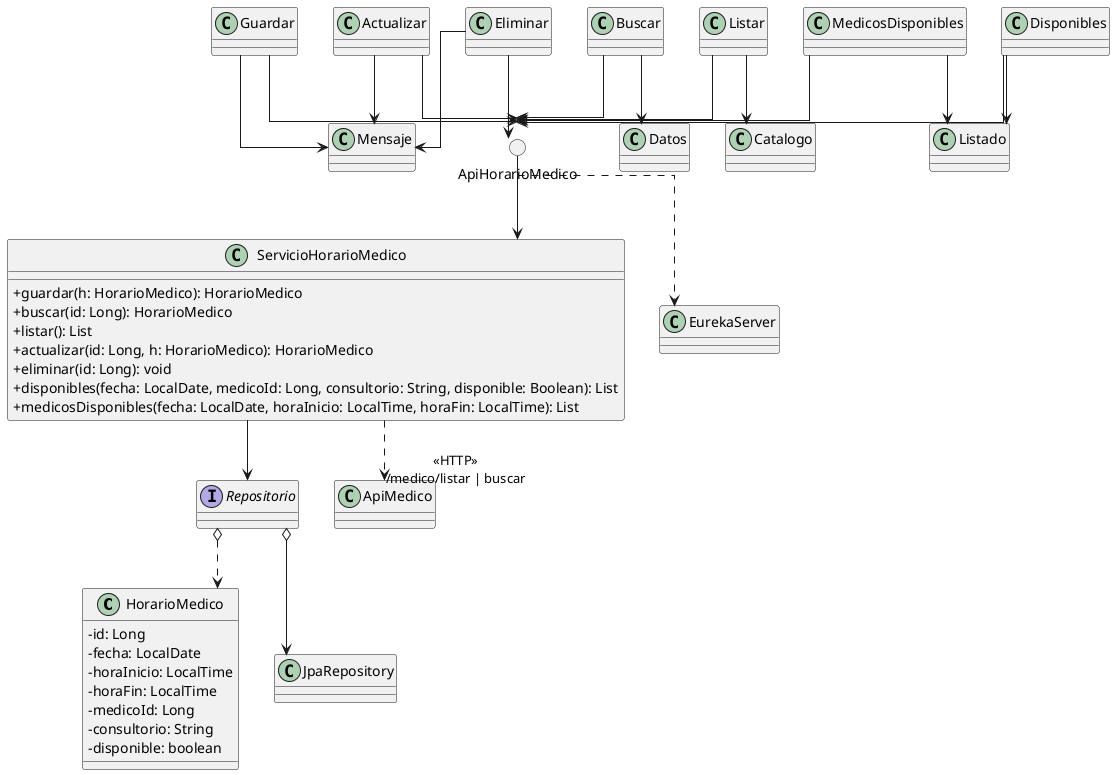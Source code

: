 @startuml ClinicMsHorarioMedico
skinparam classAttributeIconSize 0
skinparam linetype ortho

' Entidad principal
class HorarioMedico {
  -id: Long
  -fecha: LocalDate
  -horaInicio: LocalTime
  -horaFin: LocalTime
  -medicoId: Long
  -consultorio: String
  -disponible: boolean
}

' Servicio
class ServicioHorarioMedico {
  +guardar(h: HorarioMedico): HorarioMedico
  +buscar(id: Long): HorarioMedico
  +listar(): List
  +actualizar(id: Long, h: HorarioMedico): HorarioMedico
  +eliminar(id: Long): void
  +disponibles(fecha: LocalDate, medicoId: Long, consultorio: String, disponible: Boolean): List
  +medicosDisponibles(fecha: LocalDate, horaInicio: LocalTime, horaFin: LocalTime): List
}

' Repositorio e infra
interface Repositorio
class JpaRepository
class EurekaServer

' API y Controlador/Operaciones
circle ApiHorarioMedico
class Guardar
class Buscar
class Listar
class Actualizar
class Eliminar
class Disponibles
class MedicosDisponibles
class Mensaje
class Datos
class Listado
class Catalogo

' Flujo HTTP externo
class ApiMedico

' Operaciones -> API y vistas de respuesta
Guardar --> ApiHorarioMedico
Guardar --> Mensaje
Buscar --> ApiHorarioMedico
Buscar --> Datos
Listar --> ApiHorarioMedico
Listar --> Catalogo
Actualizar --> ApiHorarioMedico
Actualizar --> Mensaje
Eliminar --> ApiHorarioMedico
Eliminar --> Mensaje
Disponibles --> ApiHorarioMedico
Disponibles --> Listado
MedicosDisponibles --> ApiHorarioMedico
MedicosDisponibles --> Listado

' API -> Servicio
ApiHorarioMedico --> ServicioHorarioMedico

' Persistencia
ServicioHorarioMedico --> Repositorio
Repositorio o--> JpaRepository
Repositorio o..> HorarioMedico

' Eureka
ApiHorarioMedico ..> EurekaServer

' Dependencias HTTP
ServicioHorarioMedico ..> ApiMedico : <<HTTP>>\n/medico/listar | buscar

@enduml
